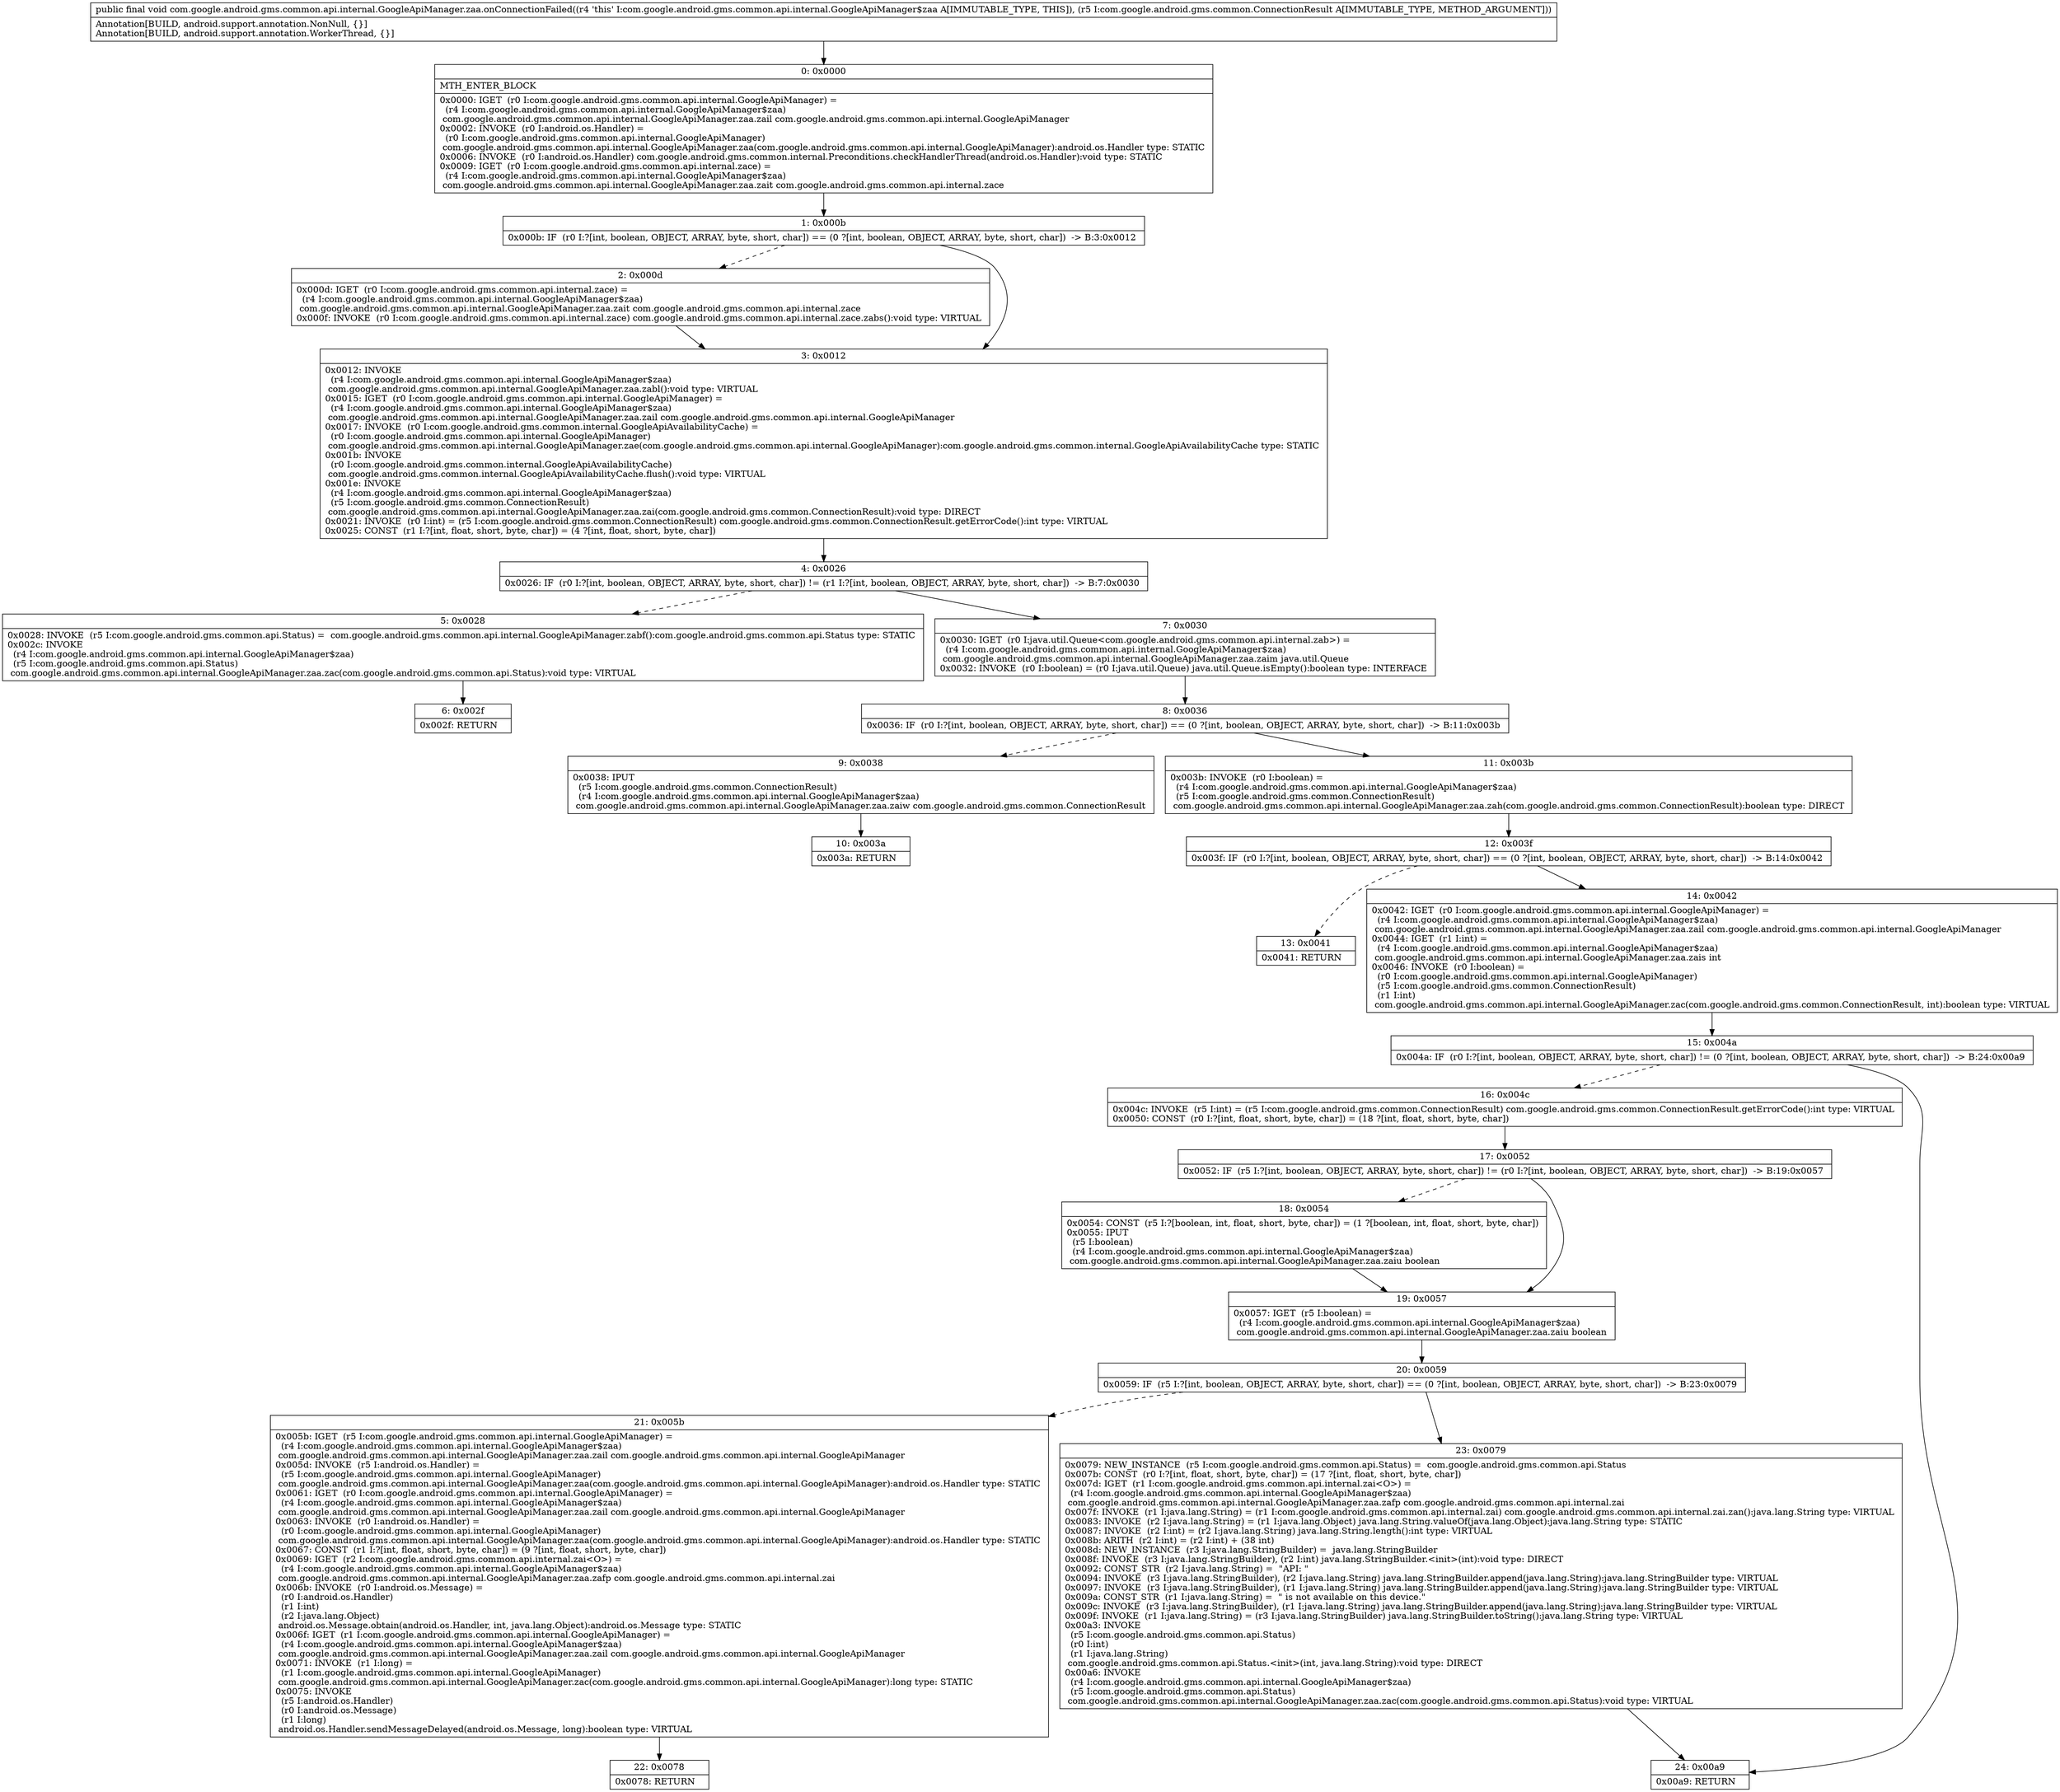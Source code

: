 digraph "CFG forcom.google.android.gms.common.api.internal.GoogleApiManager.zaa.onConnectionFailed(Lcom\/google\/android\/gms\/common\/ConnectionResult;)V" {
Node_0 [shape=record,label="{0\:\ 0x0000|MTH_ENTER_BLOCK\l|0x0000: IGET  (r0 I:com.google.android.gms.common.api.internal.GoogleApiManager) = \l  (r4 I:com.google.android.gms.common.api.internal.GoogleApiManager$zaa)\l com.google.android.gms.common.api.internal.GoogleApiManager.zaa.zail com.google.android.gms.common.api.internal.GoogleApiManager \l0x0002: INVOKE  (r0 I:android.os.Handler) = \l  (r0 I:com.google.android.gms.common.api.internal.GoogleApiManager)\l com.google.android.gms.common.api.internal.GoogleApiManager.zaa(com.google.android.gms.common.api.internal.GoogleApiManager):android.os.Handler type: STATIC \l0x0006: INVOKE  (r0 I:android.os.Handler) com.google.android.gms.common.internal.Preconditions.checkHandlerThread(android.os.Handler):void type: STATIC \l0x0009: IGET  (r0 I:com.google.android.gms.common.api.internal.zace) = \l  (r4 I:com.google.android.gms.common.api.internal.GoogleApiManager$zaa)\l com.google.android.gms.common.api.internal.GoogleApiManager.zaa.zait com.google.android.gms.common.api.internal.zace \l}"];
Node_1 [shape=record,label="{1\:\ 0x000b|0x000b: IF  (r0 I:?[int, boolean, OBJECT, ARRAY, byte, short, char]) == (0 ?[int, boolean, OBJECT, ARRAY, byte, short, char])  \-\> B:3:0x0012 \l}"];
Node_2 [shape=record,label="{2\:\ 0x000d|0x000d: IGET  (r0 I:com.google.android.gms.common.api.internal.zace) = \l  (r4 I:com.google.android.gms.common.api.internal.GoogleApiManager$zaa)\l com.google.android.gms.common.api.internal.GoogleApiManager.zaa.zait com.google.android.gms.common.api.internal.zace \l0x000f: INVOKE  (r0 I:com.google.android.gms.common.api.internal.zace) com.google.android.gms.common.api.internal.zace.zabs():void type: VIRTUAL \l}"];
Node_3 [shape=record,label="{3\:\ 0x0012|0x0012: INVOKE  \l  (r4 I:com.google.android.gms.common.api.internal.GoogleApiManager$zaa)\l com.google.android.gms.common.api.internal.GoogleApiManager.zaa.zabl():void type: VIRTUAL \l0x0015: IGET  (r0 I:com.google.android.gms.common.api.internal.GoogleApiManager) = \l  (r4 I:com.google.android.gms.common.api.internal.GoogleApiManager$zaa)\l com.google.android.gms.common.api.internal.GoogleApiManager.zaa.zail com.google.android.gms.common.api.internal.GoogleApiManager \l0x0017: INVOKE  (r0 I:com.google.android.gms.common.internal.GoogleApiAvailabilityCache) = \l  (r0 I:com.google.android.gms.common.api.internal.GoogleApiManager)\l com.google.android.gms.common.api.internal.GoogleApiManager.zae(com.google.android.gms.common.api.internal.GoogleApiManager):com.google.android.gms.common.internal.GoogleApiAvailabilityCache type: STATIC \l0x001b: INVOKE  \l  (r0 I:com.google.android.gms.common.internal.GoogleApiAvailabilityCache)\l com.google.android.gms.common.internal.GoogleApiAvailabilityCache.flush():void type: VIRTUAL \l0x001e: INVOKE  \l  (r4 I:com.google.android.gms.common.api.internal.GoogleApiManager$zaa)\l  (r5 I:com.google.android.gms.common.ConnectionResult)\l com.google.android.gms.common.api.internal.GoogleApiManager.zaa.zai(com.google.android.gms.common.ConnectionResult):void type: DIRECT \l0x0021: INVOKE  (r0 I:int) = (r5 I:com.google.android.gms.common.ConnectionResult) com.google.android.gms.common.ConnectionResult.getErrorCode():int type: VIRTUAL \l0x0025: CONST  (r1 I:?[int, float, short, byte, char]) = (4 ?[int, float, short, byte, char]) \l}"];
Node_4 [shape=record,label="{4\:\ 0x0026|0x0026: IF  (r0 I:?[int, boolean, OBJECT, ARRAY, byte, short, char]) != (r1 I:?[int, boolean, OBJECT, ARRAY, byte, short, char])  \-\> B:7:0x0030 \l}"];
Node_5 [shape=record,label="{5\:\ 0x0028|0x0028: INVOKE  (r5 I:com.google.android.gms.common.api.Status) =  com.google.android.gms.common.api.internal.GoogleApiManager.zabf():com.google.android.gms.common.api.Status type: STATIC \l0x002c: INVOKE  \l  (r4 I:com.google.android.gms.common.api.internal.GoogleApiManager$zaa)\l  (r5 I:com.google.android.gms.common.api.Status)\l com.google.android.gms.common.api.internal.GoogleApiManager.zaa.zac(com.google.android.gms.common.api.Status):void type: VIRTUAL \l}"];
Node_6 [shape=record,label="{6\:\ 0x002f|0x002f: RETURN   \l}"];
Node_7 [shape=record,label="{7\:\ 0x0030|0x0030: IGET  (r0 I:java.util.Queue\<com.google.android.gms.common.api.internal.zab\>) = \l  (r4 I:com.google.android.gms.common.api.internal.GoogleApiManager$zaa)\l com.google.android.gms.common.api.internal.GoogleApiManager.zaa.zaim java.util.Queue \l0x0032: INVOKE  (r0 I:boolean) = (r0 I:java.util.Queue) java.util.Queue.isEmpty():boolean type: INTERFACE \l}"];
Node_8 [shape=record,label="{8\:\ 0x0036|0x0036: IF  (r0 I:?[int, boolean, OBJECT, ARRAY, byte, short, char]) == (0 ?[int, boolean, OBJECT, ARRAY, byte, short, char])  \-\> B:11:0x003b \l}"];
Node_9 [shape=record,label="{9\:\ 0x0038|0x0038: IPUT  \l  (r5 I:com.google.android.gms.common.ConnectionResult)\l  (r4 I:com.google.android.gms.common.api.internal.GoogleApiManager$zaa)\l com.google.android.gms.common.api.internal.GoogleApiManager.zaa.zaiw com.google.android.gms.common.ConnectionResult \l}"];
Node_10 [shape=record,label="{10\:\ 0x003a|0x003a: RETURN   \l}"];
Node_11 [shape=record,label="{11\:\ 0x003b|0x003b: INVOKE  (r0 I:boolean) = \l  (r4 I:com.google.android.gms.common.api.internal.GoogleApiManager$zaa)\l  (r5 I:com.google.android.gms.common.ConnectionResult)\l com.google.android.gms.common.api.internal.GoogleApiManager.zaa.zah(com.google.android.gms.common.ConnectionResult):boolean type: DIRECT \l}"];
Node_12 [shape=record,label="{12\:\ 0x003f|0x003f: IF  (r0 I:?[int, boolean, OBJECT, ARRAY, byte, short, char]) == (0 ?[int, boolean, OBJECT, ARRAY, byte, short, char])  \-\> B:14:0x0042 \l}"];
Node_13 [shape=record,label="{13\:\ 0x0041|0x0041: RETURN   \l}"];
Node_14 [shape=record,label="{14\:\ 0x0042|0x0042: IGET  (r0 I:com.google.android.gms.common.api.internal.GoogleApiManager) = \l  (r4 I:com.google.android.gms.common.api.internal.GoogleApiManager$zaa)\l com.google.android.gms.common.api.internal.GoogleApiManager.zaa.zail com.google.android.gms.common.api.internal.GoogleApiManager \l0x0044: IGET  (r1 I:int) = \l  (r4 I:com.google.android.gms.common.api.internal.GoogleApiManager$zaa)\l com.google.android.gms.common.api.internal.GoogleApiManager.zaa.zais int \l0x0046: INVOKE  (r0 I:boolean) = \l  (r0 I:com.google.android.gms.common.api.internal.GoogleApiManager)\l  (r5 I:com.google.android.gms.common.ConnectionResult)\l  (r1 I:int)\l com.google.android.gms.common.api.internal.GoogleApiManager.zac(com.google.android.gms.common.ConnectionResult, int):boolean type: VIRTUAL \l}"];
Node_15 [shape=record,label="{15\:\ 0x004a|0x004a: IF  (r0 I:?[int, boolean, OBJECT, ARRAY, byte, short, char]) != (0 ?[int, boolean, OBJECT, ARRAY, byte, short, char])  \-\> B:24:0x00a9 \l}"];
Node_16 [shape=record,label="{16\:\ 0x004c|0x004c: INVOKE  (r5 I:int) = (r5 I:com.google.android.gms.common.ConnectionResult) com.google.android.gms.common.ConnectionResult.getErrorCode():int type: VIRTUAL \l0x0050: CONST  (r0 I:?[int, float, short, byte, char]) = (18 ?[int, float, short, byte, char]) \l}"];
Node_17 [shape=record,label="{17\:\ 0x0052|0x0052: IF  (r5 I:?[int, boolean, OBJECT, ARRAY, byte, short, char]) != (r0 I:?[int, boolean, OBJECT, ARRAY, byte, short, char])  \-\> B:19:0x0057 \l}"];
Node_18 [shape=record,label="{18\:\ 0x0054|0x0054: CONST  (r5 I:?[boolean, int, float, short, byte, char]) = (1 ?[boolean, int, float, short, byte, char]) \l0x0055: IPUT  \l  (r5 I:boolean)\l  (r4 I:com.google.android.gms.common.api.internal.GoogleApiManager$zaa)\l com.google.android.gms.common.api.internal.GoogleApiManager.zaa.zaiu boolean \l}"];
Node_19 [shape=record,label="{19\:\ 0x0057|0x0057: IGET  (r5 I:boolean) = \l  (r4 I:com.google.android.gms.common.api.internal.GoogleApiManager$zaa)\l com.google.android.gms.common.api.internal.GoogleApiManager.zaa.zaiu boolean \l}"];
Node_20 [shape=record,label="{20\:\ 0x0059|0x0059: IF  (r5 I:?[int, boolean, OBJECT, ARRAY, byte, short, char]) == (0 ?[int, boolean, OBJECT, ARRAY, byte, short, char])  \-\> B:23:0x0079 \l}"];
Node_21 [shape=record,label="{21\:\ 0x005b|0x005b: IGET  (r5 I:com.google.android.gms.common.api.internal.GoogleApiManager) = \l  (r4 I:com.google.android.gms.common.api.internal.GoogleApiManager$zaa)\l com.google.android.gms.common.api.internal.GoogleApiManager.zaa.zail com.google.android.gms.common.api.internal.GoogleApiManager \l0x005d: INVOKE  (r5 I:android.os.Handler) = \l  (r5 I:com.google.android.gms.common.api.internal.GoogleApiManager)\l com.google.android.gms.common.api.internal.GoogleApiManager.zaa(com.google.android.gms.common.api.internal.GoogleApiManager):android.os.Handler type: STATIC \l0x0061: IGET  (r0 I:com.google.android.gms.common.api.internal.GoogleApiManager) = \l  (r4 I:com.google.android.gms.common.api.internal.GoogleApiManager$zaa)\l com.google.android.gms.common.api.internal.GoogleApiManager.zaa.zail com.google.android.gms.common.api.internal.GoogleApiManager \l0x0063: INVOKE  (r0 I:android.os.Handler) = \l  (r0 I:com.google.android.gms.common.api.internal.GoogleApiManager)\l com.google.android.gms.common.api.internal.GoogleApiManager.zaa(com.google.android.gms.common.api.internal.GoogleApiManager):android.os.Handler type: STATIC \l0x0067: CONST  (r1 I:?[int, float, short, byte, char]) = (9 ?[int, float, short, byte, char]) \l0x0069: IGET  (r2 I:com.google.android.gms.common.api.internal.zai\<O\>) = \l  (r4 I:com.google.android.gms.common.api.internal.GoogleApiManager$zaa)\l com.google.android.gms.common.api.internal.GoogleApiManager.zaa.zafp com.google.android.gms.common.api.internal.zai \l0x006b: INVOKE  (r0 I:android.os.Message) = \l  (r0 I:android.os.Handler)\l  (r1 I:int)\l  (r2 I:java.lang.Object)\l android.os.Message.obtain(android.os.Handler, int, java.lang.Object):android.os.Message type: STATIC \l0x006f: IGET  (r1 I:com.google.android.gms.common.api.internal.GoogleApiManager) = \l  (r4 I:com.google.android.gms.common.api.internal.GoogleApiManager$zaa)\l com.google.android.gms.common.api.internal.GoogleApiManager.zaa.zail com.google.android.gms.common.api.internal.GoogleApiManager \l0x0071: INVOKE  (r1 I:long) = \l  (r1 I:com.google.android.gms.common.api.internal.GoogleApiManager)\l com.google.android.gms.common.api.internal.GoogleApiManager.zac(com.google.android.gms.common.api.internal.GoogleApiManager):long type: STATIC \l0x0075: INVOKE  \l  (r5 I:android.os.Handler)\l  (r0 I:android.os.Message)\l  (r1 I:long)\l android.os.Handler.sendMessageDelayed(android.os.Message, long):boolean type: VIRTUAL \l}"];
Node_22 [shape=record,label="{22\:\ 0x0078|0x0078: RETURN   \l}"];
Node_23 [shape=record,label="{23\:\ 0x0079|0x0079: NEW_INSTANCE  (r5 I:com.google.android.gms.common.api.Status) =  com.google.android.gms.common.api.Status \l0x007b: CONST  (r0 I:?[int, float, short, byte, char]) = (17 ?[int, float, short, byte, char]) \l0x007d: IGET  (r1 I:com.google.android.gms.common.api.internal.zai\<O\>) = \l  (r4 I:com.google.android.gms.common.api.internal.GoogleApiManager$zaa)\l com.google.android.gms.common.api.internal.GoogleApiManager.zaa.zafp com.google.android.gms.common.api.internal.zai \l0x007f: INVOKE  (r1 I:java.lang.String) = (r1 I:com.google.android.gms.common.api.internal.zai) com.google.android.gms.common.api.internal.zai.zan():java.lang.String type: VIRTUAL \l0x0083: INVOKE  (r2 I:java.lang.String) = (r1 I:java.lang.Object) java.lang.String.valueOf(java.lang.Object):java.lang.String type: STATIC \l0x0087: INVOKE  (r2 I:int) = (r2 I:java.lang.String) java.lang.String.length():int type: VIRTUAL \l0x008b: ARITH  (r2 I:int) = (r2 I:int) + (38 int) \l0x008d: NEW_INSTANCE  (r3 I:java.lang.StringBuilder) =  java.lang.StringBuilder \l0x008f: INVOKE  (r3 I:java.lang.StringBuilder), (r2 I:int) java.lang.StringBuilder.\<init\>(int):void type: DIRECT \l0x0092: CONST_STR  (r2 I:java.lang.String) =  \"API: \" \l0x0094: INVOKE  (r3 I:java.lang.StringBuilder), (r2 I:java.lang.String) java.lang.StringBuilder.append(java.lang.String):java.lang.StringBuilder type: VIRTUAL \l0x0097: INVOKE  (r3 I:java.lang.StringBuilder), (r1 I:java.lang.String) java.lang.StringBuilder.append(java.lang.String):java.lang.StringBuilder type: VIRTUAL \l0x009a: CONST_STR  (r1 I:java.lang.String) =  \" is not available on this device.\" \l0x009c: INVOKE  (r3 I:java.lang.StringBuilder), (r1 I:java.lang.String) java.lang.StringBuilder.append(java.lang.String):java.lang.StringBuilder type: VIRTUAL \l0x009f: INVOKE  (r1 I:java.lang.String) = (r3 I:java.lang.StringBuilder) java.lang.StringBuilder.toString():java.lang.String type: VIRTUAL \l0x00a3: INVOKE  \l  (r5 I:com.google.android.gms.common.api.Status)\l  (r0 I:int)\l  (r1 I:java.lang.String)\l com.google.android.gms.common.api.Status.\<init\>(int, java.lang.String):void type: DIRECT \l0x00a6: INVOKE  \l  (r4 I:com.google.android.gms.common.api.internal.GoogleApiManager$zaa)\l  (r5 I:com.google.android.gms.common.api.Status)\l com.google.android.gms.common.api.internal.GoogleApiManager.zaa.zac(com.google.android.gms.common.api.Status):void type: VIRTUAL \l}"];
Node_24 [shape=record,label="{24\:\ 0x00a9|0x00a9: RETURN   \l}"];
MethodNode[shape=record,label="{public final void com.google.android.gms.common.api.internal.GoogleApiManager.zaa.onConnectionFailed((r4 'this' I:com.google.android.gms.common.api.internal.GoogleApiManager$zaa A[IMMUTABLE_TYPE, THIS]), (r5 I:com.google.android.gms.common.ConnectionResult A[IMMUTABLE_TYPE, METHOD_ARGUMENT]))  | Annotation[BUILD, android.support.annotation.NonNull, \{\}]\lAnnotation[BUILD, android.support.annotation.WorkerThread, \{\}]\l}"];
MethodNode -> Node_0;
Node_0 -> Node_1;
Node_1 -> Node_2[style=dashed];
Node_1 -> Node_3;
Node_2 -> Node_3;
Node_3 -> Node_4;
Node_4 -> Node_5[style=dashed];
Node_4 -> Node_7;
Node_5 -> Node_6;
Node_7 -> Node_8;
Node_8 -> Node_9[style=dashed];
Node_8 -> Node_11;
Node_9 -> Node_10;
Node_11 -> Node_12;
Node_12 -> Node_13[style=dashed];
Node_12 -> Node_14;
Node_14 -> Node_15;
Node_15 -> Node_16[style=dashed];
Node_15 -> Node_24;
Node_16 -> Node_17;
Node_17 -> Node_18[style=dashed];
Node_17 -> Node_19;
Node_18 -> Node_19;
Node_19 -> Node_20;
Node_20 -> Node_21[style=dashed];
Node_20 -> Node_23;
Node_21 -> Node_22;
Node_23 -> Node_24;
}

